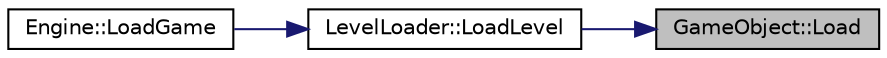 digraph "GameObject::Load"
{
 // LATEX_PDF_SIZE
  edge [fontname="Helvetica",fontsize="10",labelfontname="Helvetica",labelfontsize="10"];
  node [fontname="Helvetica",fontsize="10",shape=record];
  rankdir="RL";
  Node164 [label="GameObject::Load",height=0.2,width=0.4,color="black", fillcolor="grey75", style="filled", fontcolor="black",tooltip="loads the object from saved state"];
  Node164 -> Node165 [dir="back",color="midnightblue",fontsize="10",style="solid",fontname="Helvetica"];
  Node165 [label="LevelLoader::LoadLevel",height=0.2,width=0.4,color="black", fillcolor="white", style="filled",URL="$class_level_loader.html#ac733be25eccf37abb958dd8e9547599b",tooltip="Load Current Level."];
  Node165 -> Node166 [dir="back",color="midnightblue",fontsize="10",style="solid",fontname="Helvetica"];
  Node166 [label="Engine::LoadGame",height=0.2,width=0.4,color="black", fillcolor="white", style="filled",URL="$class_engine.html#abde21e1bd9d8f467a5d8b464d8bb1ca2",tooltip="loads the game from saved state"];
}
